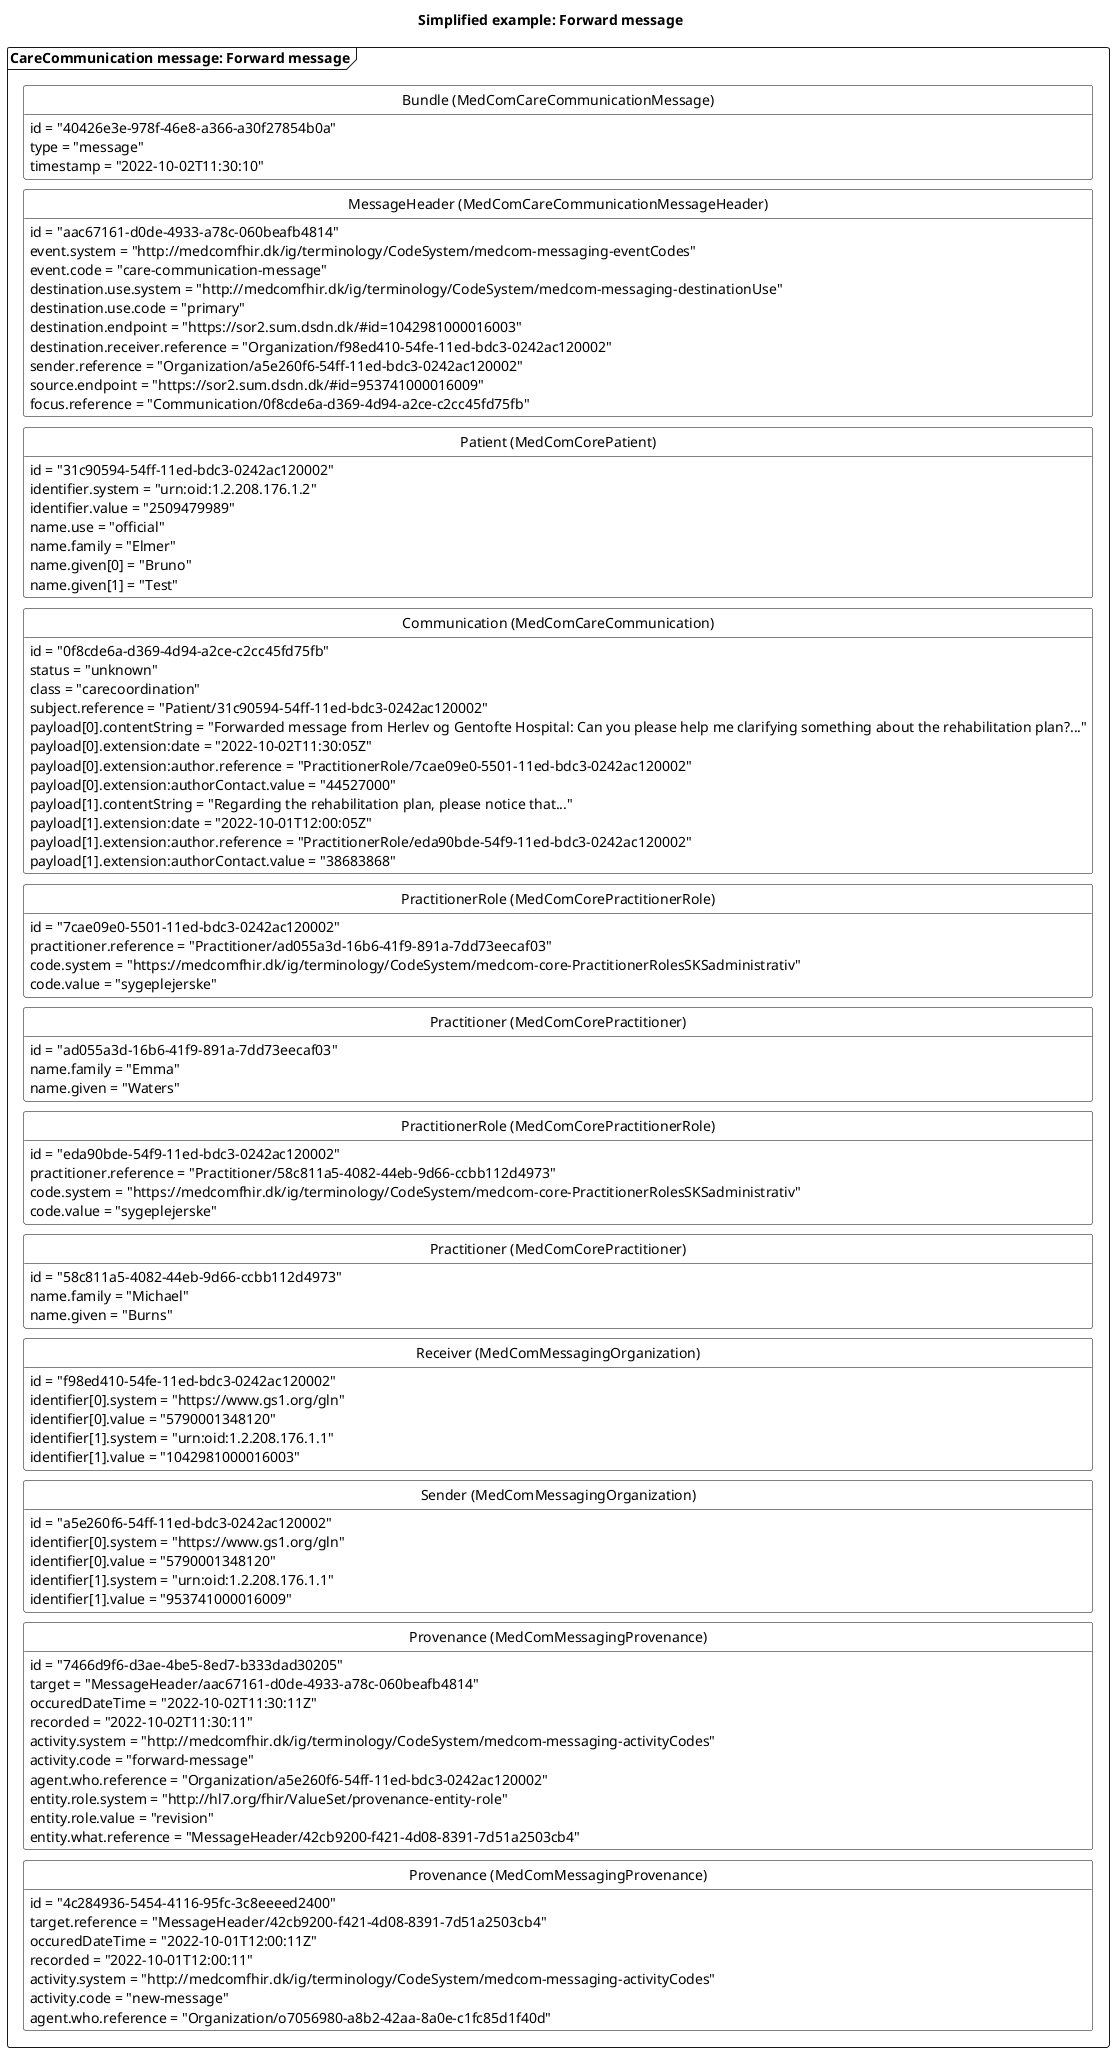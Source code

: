 @startuml CCForwardMessage2

'layout
skinparam class {
    BackgroundColor White
    BorderColor Black
    ArrowColor Black
  }
hide circle
hide empty members
skinparam SameClassWidth true
skinparam Ranksep 10


'title
title Simplified example: Forward message

'Message 1: Forward message
package "CareCommunication message: Forward message" as forward <<Frame>>{
    class "Bundle (MedComCareCommunicationMessage)" as forwardB {
        id = "40426e3e-978f-46e8-a366-a30f27854b0a"
        type = "message"
        timestamp = "2022-10-02T11:30:10"
    }
    class "MessageHeader (MedComCareCommunicationMessageHeader)" as forwardMH{
        id = "aac67161-d0de-4933-a78c-060beafb4814"
        event.system = "http://medcomfhir.dk/ig/terminology/CodeSystem/medcom-messaging-eventCodes"
        event.code = "care-communication-message"
        destination.use.system = "http://medcomfhir.dk/ig/terminology/CodeSystem/medcom-messaging-destinationUse"
        destination.use.code = "primary"
        destination.endpoint = "https://sor2.sum.dsdn.dk/#id=1042981000016003"
        destination.receiver.reference = "Organization/f98ed410-54fe-11ed-bdc3-0242ac120002"
        sender.reference = "Organization/a5e260f6-54ff-11ed-bdc3-0242ac120002"
        source.endpoint = "https://sor2.sum.dsdn.dk/#id=953741000016009"
        focus.reference = "Communication/0f8cde6a-d369-4d94-a2ce-c2cc45fd75fb"
    }
    class "Patient (MedComCorePatient)" as forwardPT{
        id = "31c90594-54ff-11ed-bdc3-0242ac120002"
        identifier.system = "urn:oid:1.2.208.176.1.2"
        identifier.value = "2509479989"
        name.use = "official"
        name.family = "Elmer"
        name.given[0] = "Bruno"
        name.given[1] = "Test"
    }
    class "Communication (MedComCareCommunication)" as forwardCom{
        id = "0f8cde6a-d369-4d94-a2ce-c2cc45fd75fb"
        status = "unknown"
        class = "carecoordination"
        subject.reference = "Patient/31c90594-54ff-11ed-bdc3-0242ac120002"
        payload[0].contentString = "Forwarded message from Herlev og Gentofte Hospital: Can you please help me clarifying something about the rehabilitation plan?..."
        payload[0].extension:date = "2022-10-02T11:30:05Z"
        payload[0].extension:author.reference = "PractitionerRole/7cae09e0-5501-11ed-bdc3-0242ac120002"
        payload[0].extension:authorContact.value = "44527000"
        payload[1].contentString = "Regarding the rehabilitation plan, please notice that..."
        payload[1].extension:date = "2022-10-01T12:00:05Z"
        payload[1].extension:author.reference = "PractitionerRole/eda90bde-54f9-11ed-bdc3-0242ac120002"
        payload[1].extension:authorContact.value = "38683868"
    }
    class "PractitionerRole (MedComCorePractitionerRole)" as forwardPracR{
        id = "7cae09e0-5501-11ed-bdc3-0242ac120002"
        practitioner.reference = "Practitioner/ad055a3d-16b6-41f9-891a-7dd73eecaf03"
        code.system = "https://medcomfhir.dk/ig/terminology/CodeSystem/medcom-core-PractitionerRolesSKSadministrativ"
        code.value = "sygeplejerske"
    }
    class "Practitioner (MedComCorePractitioner)" as forwardPrac{
        id = "ad055a3d-16b6-41f9-891a-7dd73eecaf03"
        name.family = "Emma"
        name.given = "Waters"
    }
    class "PractitionerRole (MedComCorePractitionerRole)" as newPracR{
        id = "eda90bde-54f9-11ed-bdc3-0242ac120002"
        practitioner.reference = "Practitioner/58c811a5-4082-44eb-9d66-ccbb112d4973"
        code.system = "https://medcomfhir.dk/ig/terminology/CodeSystem/medcom-core-PractitionerRolesSKSadministrativ"
        code.value = "sygeplejerske"
    }
    class "Practitioner (MedComCorePractitioner)" as newPrac{
        id = "58c811a5-4082-44eb-9d66-ccbb112d4973"
        name.family = "Michael"
        name.given = "Burns"
    }
    class "Receiver (MedComMessagingOrganization)" as forwardROrg{
        id = "f98ed410-54fe-11ed-bdc3-0242ac120002"
        identifier[0].system = "https://www.gs1.org/gln"
        identifier[0].value = "5790001348120"
        identifier[1].system = "urn:oid:1.2.208.176.1.1"
        identifier[1].value = "1042981000016003"
    }
    class "Sender (MedComMessagingOrganization)" as forwardSOrg{
        id = "a5e260f6-54ff-11ed-bdc3-0242ac120002"
        identifier[0].system = "https://www.gs1.org/gln"
        identifier[0].value = "5790001348120"
        identifier[1].system = "urn:oid:1.2.208.176.1.1"
        identifier[1].value = "953741000016009"
    }
    class "Provenance (MedComMessagingProvenance)" as forwardPRO{
        id = "7466d9f6-d3ae-4be5-8ed7-b333dad30205"
        target = "MessageHeader/aac67161-d0de-4933-a78c-060beafb4814"
        occuredDateTime = "2022-10-02T11:30:11Z"
        recorded = "2022-10-02T11:30:11"
        activity.system = "http://medcomfhir.dk/ig/terminology/CodeSystem/medcom-messaging-activityCodes"
        activity.code = "forward-message"
        agent.who.reference = "Organization/a5e260f6-54ff-11ed-bdc3-0242ac120002"
        entity.role.system = "http://hl7.org/fhir/ValueSet/provenance-entity-role"
        entity.role.value = "revision"
        entity.what.reference = "MessageHeader/42cb9200-f421-4d08-8391-7d51a2503cb4"
    }
    class "Provenance (MedComMessagingProvenance)" as newPRO{
        id = "4c284936-5454-4116-95fc-3c8eeeed2400"
        target.reference = "MessageHeader/42cb9200-f421-4d08-8391-7d51a2503cb4"
        occuredDateTime = "2022-10-01T12:00:11Z"
        recorded = "2022-10-01T12:00:11"
        activity.system = "http://medcomfhir.dk/ig/terminology/CodeSystem/medcom-messaging-activityCodes"
        activity.code = "new-message"
        agent.who.reference = "Organization/o7056980-a8b2-42aa-8a0e-c1fc85d1f40d"
    }

forwardB -[hidden]- forwardMH
forwardMH -[hidden]-forwardPT
forwardPT-[hidden]-forwardCom
forwardCom -[hidden]-forwardPracR
forwardPracR-[hidden]-forwardPrac
forwardPrac-[hidden]-newPracR
newPracR-[hidden]-newPrac
newPrac-[hidden]-forwardROrg
forwardROrg-[hidden]- forwardSOrg
forwardSOrg-[hidden]-forwardPRO
forwardPRO-[hidden]-newPRO


@enduml
